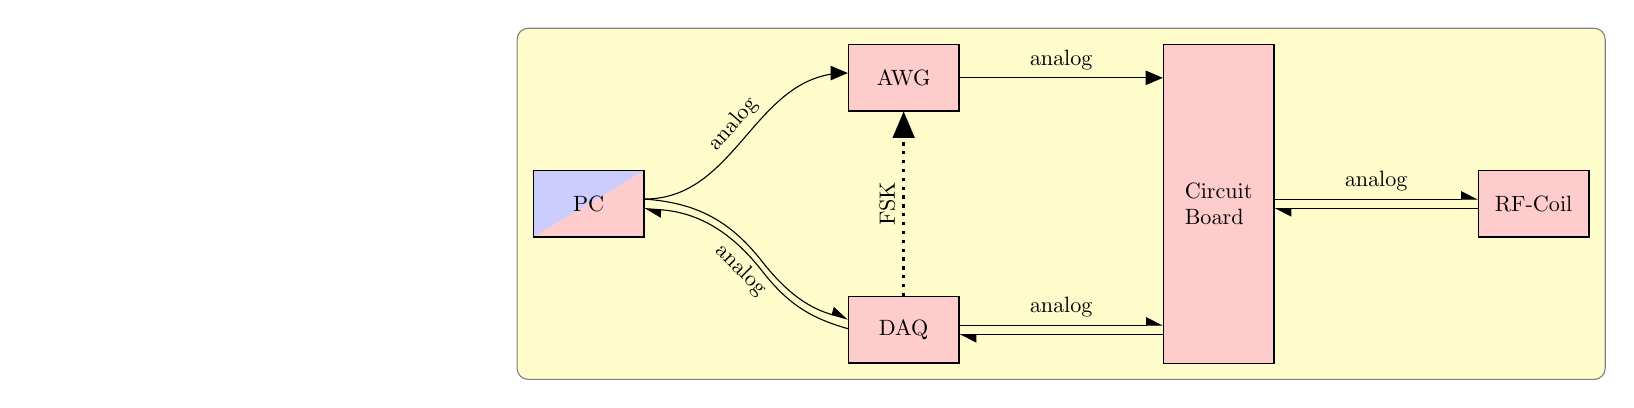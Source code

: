 \usetikzlibrary{shapes, arrows}
\usetikzlibrary{positioning}
\usetikzlibrary{arrows.meta}
\usetikzlibrary{calc}
\usetikzlibrary{
circuits.logic.US,
circuits.logic.IEC,
circuits.logic.CDH,
circuits.ee.IEC,
}
\tikzset{
diagonal fill/.style 2 args={fill=#2, path picture={
\fill[#1, sharp corners] (path picture bounding box.south west) -|
                         (path picture bounding box.north east) -- cycle;}},
reversed diagonal fill/.style 2 args={fill=#2, path picture={
\fill[#1, sharp corners] (path picture bounding box.north west) |- 
                         (path picture bounding box.south east) -- cycle;}}
}
\pgfdeclarelayer{background}
%\HFilter % Tiefpaß
\newcommand{\HFilter}{\begin{tikzpicture}[baseline=0ex, scale=0.06]
\draw[thick] plot[domain=-pi:pi] (\x,{-sin(\x r)+2.75});
\draw[thick] plot[domain=-pi:pi] (\x,{-sin(\x r)-2.75});
\draw[thick] (-1,-1+2.75)--(1,1+2.75);
\end{tikzpicture}
}
%Hilbertfilter
\newcommand{\HilFilter}{\begin{tikzpicture}[baseline=0ex, scale=0.06]
\draw[thick,-{Latex[scale=0.2mm]}]  (-9,0) -- (9,0)  {};
\draw[thick,-{Latex[scale=0.2mm]}] (0,-9) -- (0,9)  {};
\draw[red] plot[domain=-6.5:-0.15] (\x,{(\x)^(-1)});
\draw[red] plot[domain=0.15:6.5] (\x,{(\x)^(-1)});
\end{tikzpicture}
}

\tikzset{%Setup Style for all shapes
  block/.style    = {draw, rectangle, minimum height = 3em,
    minimum width = 5em,},
  longBlock/.style    = {draw, rectangle, minimum height = 14.4em,
    minimum width = 5em},
  sum/.style      = {draw, circle, node distance = 2cm}, % Adder
  multi/.style      = {draw, circle, node distance = 2cm}, % Adder
  input/.style    = {coordinate}, % Input
  output/.style   = {coordinate}, % Output
  connector/.style = {draw,  circle, fill, minimum size=5pt, inner sep=0pt, outer sep=0pt},
  hFilter/.style = {draw, thick, rectangle, minimum height = 3em, minimum width = 3em, label = {center:\HFilter}},
  hilFilter/.style = {draw, thick, rectangle, minimum height = 3em, minimum width = 3em, label = {center:\HilFilter}}
}

%define commands for node contents
\newcommand{\suma}{\Large$+$}
\newcommand{\multi}{\Large$\times$}
\newcommand{\inte}{$\displaystyle \int$}
\newcommand{\derv}{\huge$\frac{d}{dt}$}
\newcommand{\vertDis}{2}
\newcommand{\horDis}{5}
\newcommand{\move}[2]{#1*\horDis, #2*\vertDis}



\begin{tikzpicture}[auto, node distance=2cm, >=triangle 45] 

\begin{scope}[scale=0.8, transform shape]
%\draw[style=help lines] (-10,-10) grid (10,10);
\coordinate (ROOT) at (0,0);
\coordinate (PC) at (ROOT);
\coordinate (AWG) at ($(ROOT) + (\move{1}{1})$);
\coordinate (DAQ) at ($(ROOT) + (\move{1}{-1})$);
\coordinate (PCB) at ($(ROOT) + (2*\move{1}{0})$);
\coordinate (RF) at ($(ROOT) + (3*\move{1}{0})$);
\coordinate (H1) at ($(ROOT) + (.5*\move{1}{0})$);
\coordinate (H2) at ($(ROOT) + (3/2*\move{1}{0})$);
\coordinate (T2) at ($(ROOT) + (0.5*\move{.75}{-0.5})$);
\draw
	node [block, diagonal fill={red!20}{blue!20}] at (PC) (pc) {PC}
	node [block, fill=red!20] at (AWG) (awg) {AWG}
	node [block, fill=red!20] at (DAQ) (daq) {DAQ}
	node [draw, fill=red!20, align=left,longBlock] at (PCB) (pcb) {Circuit \\ Board}
	node [draw, fill=red!20, align=left, block] at (RF) (rf) {RF-Coil};

\draw[transform canvas={yshift=0.4ex},->] (pc.east) to [out=0,in=180] node [sloped, anchor=center, above]{analog} (awg) ;

%\coordinate (T1) at 

\draw[transform canvas={yshift=0.4ex}, -{Triangle[left,width=2mm,length=2mm]}] (pc.east) to [bend left = 24]++(T2) node [xshift=-1ex,yshift=.5ex, below, rotate=-45]{analog} to [bend right = 18] (daq);
\draw[transform canvas={yshift=-0.4ex}, {Triangle[left,width=2mm,length=2mm]}-] (pc.east) to [bend left = 24]++(T2) to [bend right = 18] (daq);


%\draw[transform canvas={yshift=0.4ex}, -{Triangle[left,width=2mm,length=2mm]}, rounded corners=4mm] (pc.east) -- ++(T2) |-  (daq);
%\draw[transform canvas={yshift=-0.4ex}, {Triangle[left,width=2mm,length=2mm]}-] (pc.east) to (daq);

\draw[->] (awg.east) -- node [sloped, anchor=center, above]{analog}(awg.east -| pcb.west);

\draw[transform canvas={yshift=0.4ex}, -{Triangle[left,width=2mm,length=2mm]}] (daq.east) -- node [sloped, anchor=center, above]{analog}(daq.east -| pcb.west);
\draw[transform canvas={yshift=-0.4ex}, {Triangle[left,width=2mm,length=2mm]}-] (daq.east) -- (daq.east -| pcb.west);

\draw[dotted, very thick, ->] (daq.north) -- node [sloped, anchor=center, above]{FSK}(awg.south);

\draw[transform canvas={yshift=0.4ex}, -{Triangle[left,width=2mm,length=2mm]}] (pcb) --node [sloped, anchor=center, above]{analog} (rf);
\draw[transform canvas={yshift=-0.4ex}, {Triangle[left,width=2mm,length=2mm]}-] (pcb) -- (rf);
 \begin{pgfonlayer}{background}
        % Compute a few helper coordinates
        \draw[fill=yellow!20,rounded corners, draw=black!50]
            ($(pc.west |- pcb.north) + (-.25,.25)$) rectangle ($(rf.east |- pcb.south) + (.25,-.25)$);
    \end{pgfonlayer}
\end{scope}
\end{tikzpicture}